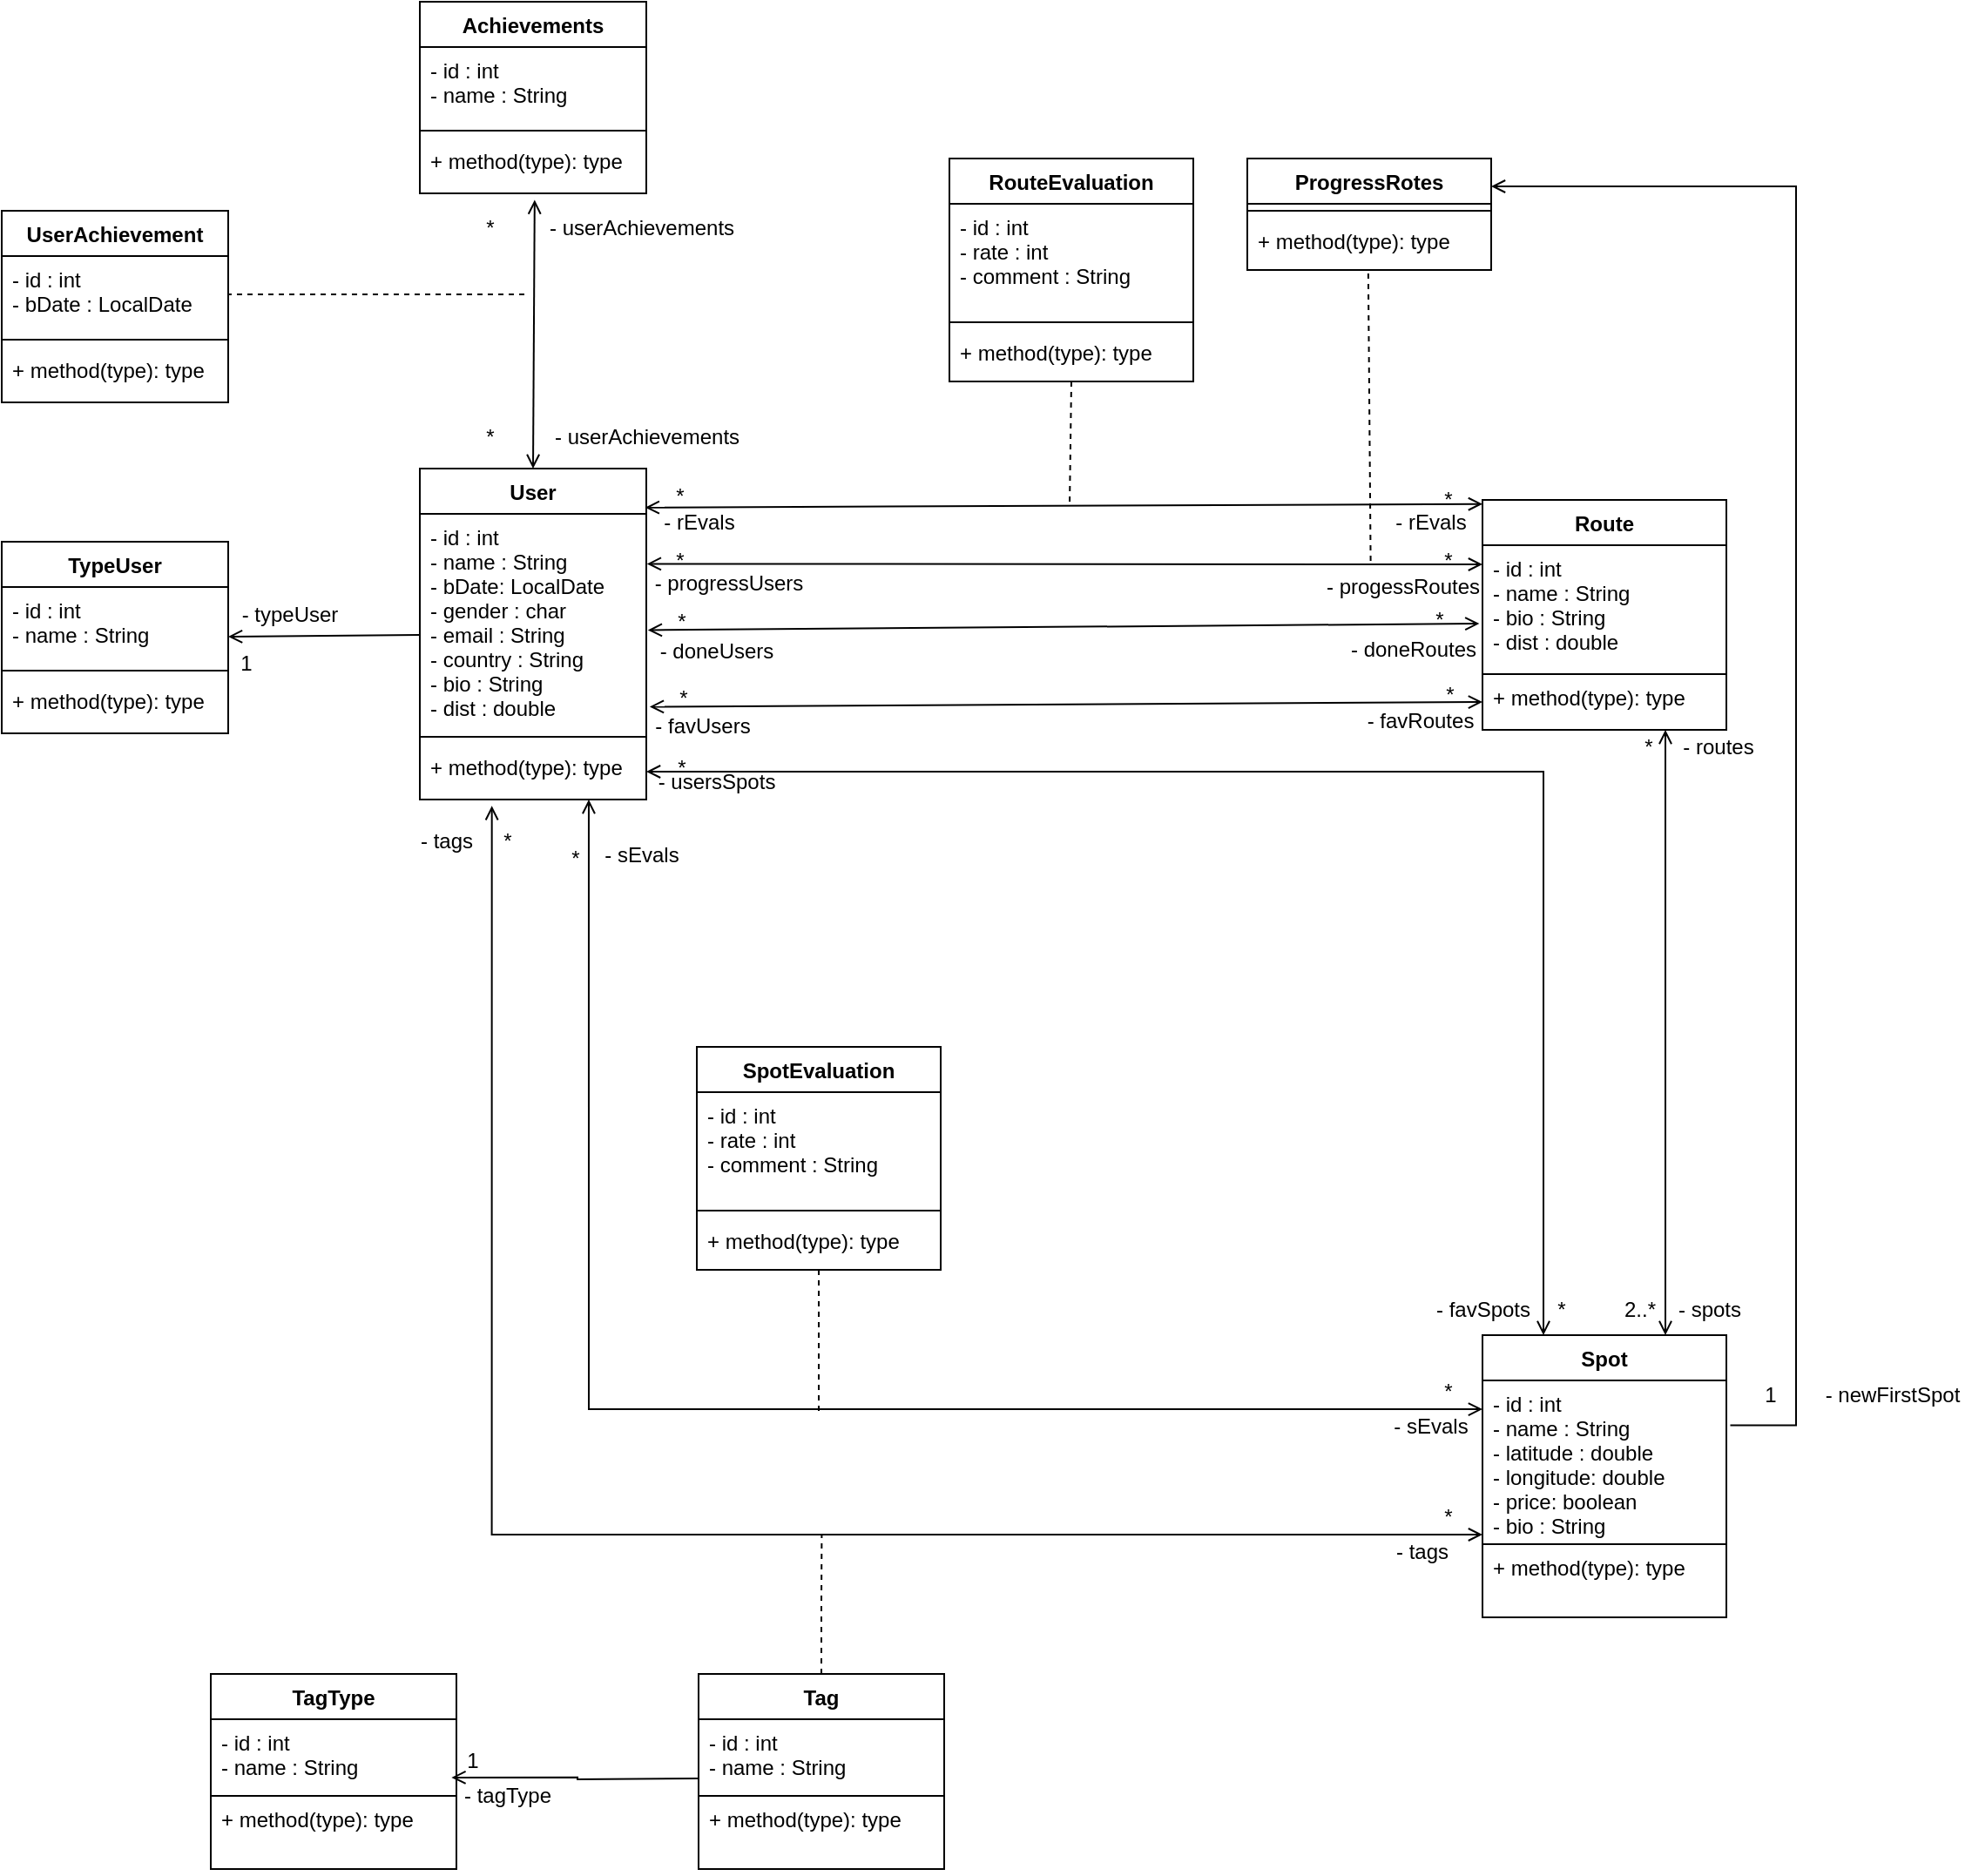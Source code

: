 <mxfile version="15.7.3" type="device"><diagram id="4LfoHfthOw83zDzlb0RJ" name="Page-1"><mxGraphModel dx="654" dy="363" grid="1" gridSize="10" guides="1" tooltips="1" connect="1" arrows="1" fold="1" page="1" pageScale="1" pageWidth="827" pageHeight="1169" math="0" shadow="0"><root><mxCell id="0"/><mxCell id="1" parent="0"/><mxCell id="M1K_T3TXjdLh4-hG4DzM-1" style="edgeStyle=orthogonalEdgeStyle;rounded=0;orthogonalLoop=1;jettySize=auto;html=1;startArrow=open;startFill=0;endArrow=open;endFill=0;strokeColor=default;labelBackgroundColor=default;fontColor=default;exitX=0.746;exitY=1;exitDx=0;exitDy=0;exitPerimeter=0;entryX=0;entryY=0.176;entryDx=0;entryDy=0;entryPerimeter=0;" edge="1" parent="1" source="M1K_T3TXjdLh4-hG4DzM-6" target="M1K_T3TXjdLh4-hG4DzM-20"><mxGeometry relative="1" as="geometry"><Array as="points"><mxPoint x="347" y="808"/></Array><mxPoint x="503" y="550" as="sourcePoint"/><mxPoint x="710" y="808" as="targetPoint"/></mxGeometry></mxCell><mxCell id="M1K_T3TXjdLh4-hG4DzM-2" value="" style="rounded=0;orthogonalLoop=1;jettySize=auto;html=1;startArrow=none;startFill=0;endArrow=open;endFill=0;" edge="1" parent="1" source="M1K_T3TXjdLh4-hG4DzM-3" target="M1K_T3TXjdLh4-hG4DzM-62"><mxGeometry relative="1" as="geometry"/></mxCell><mxCell id="M1K_T3TXjdLh4-hG4DzM-3" value="User" style="swimlane;fontStyle=1;align=center;verticalAlign=top;childLayout=stackLayout;horizontal=1;startSize=26;horizontalStack=0;resizeParent=1;resizeParentMax=0;resizeLast=0;collapsible=1;marginBottom=0;fillColor=default;strokeColor=default;fontColor=default;" vertex="1" parent="1"><mxGeometry x="250" y="268" width="130" height="190" as="geometry"/></mxCell><mxCell id="M1K_T3TXjdLh4-hG4DzM-4" value="- id : int&#10;- name : String&#10;- bDate: LocalDate&#10;- gender : char&#10;- email : String&#10;- country : String&#10;- bio : String&#10;- dist : double" style="text;strokeColor=none;fillColor=none;align=left;verticalAlign=top;spacingLeft=4;spacingRight=4;overflow=hidden;rotatable=0;points=[[0,0.5],[1,0.5]];portConstraint=eastwest;" vertex="1" parent="M1K_T3TXjdLh4-hG4DzM-3"><mxGeometry y="26" width="130" height="124" as="geometry"/></mxCell><mxCell id="M1K_T3TXjdLh4-hG4DzM-5" value="" style="line;strokeWidth=1;fillColor=none;align=left;verticalAlign=middle;spacingTop=-1;spacingLeft=3;spacingRight=3;rotatable=0;labelPosition=right;points=[];portConstraint=eastwest;" vertex="1" parent="M1K_T3TXjdLh4-hG4DzM-3"><mxGeometry y="150" width="130" height="8" as="geometry"/></mxCell><mxCell id="M1K_T3TXjdLh4-hG4DzM-6" value="+ method(type): type" style="text;strokeColor=none;fillColor=none;align=left;verticalAlign=top;spacingLeft=4;spacingRight=4;overflow=hidden;rotatable=0;points=[[0,0.5],[1,0.5]];portConstraint=eastwest;fontColor=default;" vertex="1" parent="M1K_T3TXjdLh4-hG4DzM-3"><mxGeometry y="158" width="130" height="32" as="geometry"/></mxCell><mxCell id="M1K_T3TXjdLh4-hG4DzM-7" value="TagType" style="swimlane;fontStyle=1;align=center;verticalAlign=top;childLayout=stackLayout;horizontal=1;startSize=26;horizontalStack=0;resizeParent=1;resizeParentMax=0;resizeLast=0;collapsible=1;marginBottom=0;fillColor=default;strokeColor=default;fontColor=default;" vertex="1" parent="1"><mxGeometry x="130" y="960" width="141" height="112" as="geometry"/></mxCell><mxCell id="M1K_T3TXjdLh4-hG4DzM-8" value="- id : int&#10;- name : String" style="text;strokeColor=default;fillColor=default;align=left;verticalAlign=top;spacingLeft=4;spacingRight=4;overflow=hidden;rotatable=0;points=[[0,0.5],[1,0.5]];portConstraint=eastwest;fontColor=default;" vertex="1" parent="M1K_T3TXjdLh4-hG4DzM-7"><mxGeometry y="26" width="141" height="44" as="geometry"/></mxCell><mxCell id="M1K_T3TXjdLh4-hG4DzM-9" value="+ method(type): type" style="text;strokeColor=default;fillColor=default;align=left;verticalAlign=top;spacingLeft=4;spacingRight=4;overflow=hidden;rotatable=0;points=[[0,0.5],[1,0.5]];portConstraint=eastwest;fontColor=default;" vertex="1" parent="M1K_T3TXjdLh4-hG4DzM-7"><mxGeometry y="70" width="141" height="42" as="geometry"/></mxCell><mxCell id="M1K_T3TXjdLh4-hG4DzM-10" style="edgeStyle=orthogonalEdgeStyle;rounded=0;orthogonalLoop=1;jettySize=auto;html=1;exitX=0.5;exitY=0;exitDx=0;exitDy=0;startArrow=none;startFill=0;endArrow=none;endFill=0;dashed=1;" edge="1" parent="1" source="M1K_T3TXjdLh4-hG4DzM-11"><mxGeometry relative="1" as="geometry"><mxPoint x="480.706" y="880" as="targetPoint"/></mxGeometry></mxCell><mxCell id="M1K_T3TXjdLh4-hG4DzM-11" value="Tag" style="swimlane;fontStyle=1;align=center;verticalAlign=top;childLayout=stackLayout;horizontal=1;startSize=26;horizontalStack=0;resizeParent=1;resizeParentMax=0;resizeLast=0;collapsible=1;marginBottom=0;fillColor=default;strokeColor=default;fontColor=default;" vertex="1" parent="1"><mxGeometry x="410" y="960" width="141" height="112" as="geometry"/></mxCell><mxCell id="M1K_T3TXjdLh4-hG4DzM-12" value="- id : int&#10;- name : String" style="text;strokeColor=default;fillColor=default;align=left;verticalAlign=top;spacingLeft=4;spacingRight=4;overflow=hidden;rotatable=0;points=[[0,0.5],[1,0.5]];portConstraint=eastwest;fontColor=default;" vertex="1" parent="M1K_T3TXjdLh4-hG4DzM-11"><mxGeometry y="26" width="141" height="44" as="geometry"/></mxCell><mxCell id="M1K_T3TXjdLh4-hG4DzM-13" value="+ method(type): type" style="text;strokeColor=default;fillColor=default;align=left;verticalAlign=top;spacingLeft=4;spacingRight=4;overflow=hidden;rotatable=0;points=[[0,0.5],[1,0.5]];portConstraint=eastwest;fontColor=default;" vertex="1" parent="M1K_T3TXjdLh4-hG4DzM-11"><mxGeometry y="70" width="141" height="42" as="geometry"/></mxCell><mxCell id="M1K_T3TXjdLh4-hG4DzM-14" style="edgeStyle=orthogonalEdgeStyle;rounded=0;orthogonalLoop=1;jettySize=auto;html=1;endArrow=none;endFill=0;startArrow=open;startFill=0;exitX=0.98;exitY=0.76;exitDx=0;exitDy=0;fillColor=default;strokeColor=default;fontColor=default;exitPerimeter=0;" edge="1" parent="1" source="M1K_T3TXjdLh4-hG4DzM-8"><mxGeometry relative="1" as="geometry"><mxPoint x="431" y="1140" as="sourcePoint"/><mxPoint x="410" y="1020" as="targetPoint"/><Array as="points"/></mxGeometry></mxCell><mxCell id="M1K_T3TXjdLh4-hG4DzM-15" value="1" style="text;html=1;align=center;verticalAlign=middle;resizable=0;points=[];autosize=1;strokeColor=none;fillColor=none;fontColor=default;" vertex="1" parent="1"><mxGeometry x="270" y="1000" width="20" height="20" as="geometry"/></mxCell><mxCell id="M1K_T3TXjdLh4-hG4DzM-16" value="- tagType" style="text;html=1;align=center;verticalAlign=middle;resizable=0;points=[];autosize=1;strokeColor=none;fillColor=none;fontColor=default;" vertex="1" parent="1"><mxGeometry x="265" y="1020" width="70" height="20" as="geometry"/></mxCell><mxCell id="M1K_T3TXjdLh4-hG4DzM-17" value="" style="edgeStyle=orthogonalEdgeStyle;rounded=0;orthogonalLoop=1;jettySize=auto;html=1;startArrow=open;startFill=0;endArrow=open;endFill=0;strokeColor=default;labelBackgroundColor=default;fontColor=default;exitX=0.75;exitY=0;exitDx=0;exitDy=0;entryX=0.75;entryY=1;entryDx=0;entryDy=0;" edge="1" parent="1" source="M1K_T3TXjdLh4-hG4DzM-19" target="M1K_T3TXjdLh4-hG4DzM-25"><mxGeometry relative="1" as="geometry"><mxPoint x="990" y="690" as="sourcePoint"/><mxPoint x="970" y="450" as="targetPoint"/><Array as="points"/></mxGeometry></mxCell><mxCell id="M1K_T3TXjdLh4-hG4DzM-18" style="edgeStyle=orthogonalEdgeStyle;rounded=0;orthogonalLoop=1;jettySize=auto;html=1;entryX=0.318;entryY=1.114;entryDx=0;entryDy=0;entryPerimeter=0;endArrow=open;endFill=0;startArrow=open;startFill=0;" edge="1" parent="1" target="M1K_T3TXjdLh4-hG4DzM-6"><mxGeometry relative="1" as="geometry"><mxPoint x="290" y="500" as="targetPoint"/><mxPoint x="860" y="880" as="sourcePoint"/><Array as="points"><mxPoint x="740" y="880"/><mxPoint x="291" y="880"/></Array></mxGeometry></mxCell><mxCell id="M1K_T3TXjdLh4-hG4DzM-19" value="Spot" style="swimlane;fontStyle=1;align=center;verticalAlign=top;childLayout=stackLayout;horizontal=1;startSize=26;horizontalStack=0;resizeParent=1;resizeParentMax=0;resizeLast=0;collapsible=1;marginBottom=0;fillColor=default;strokeColor=default;fontColor=default;" vertex="1" parent="1"><mxGeometry x="860" y="765.5" width="140" height="162" as="geometry"/></mxCell><mxCell id="M1K_T3TXjdLh4-hG4DzM-20" value="- id : int&#10;- name : String&#10;- latitude : double&#10;- longitude: double&#10;- price: boolean&#10;- bio : String" style="text;strokeColor=default;fillColor=default;align=left;verticalAlign=top;spacingLeft=4;spacingRight=4;overflow=hidden;rotatable=0;points=[[0,0.5],[1,0.5]];portConstraint=eastwest;fontColor=default;" vertex="1" parent="M1K_T3TXjdLh4-hG4DzM-19"><mxGeometry y="26" width="140" height="94" as="geometry"/></mxCell><mxCell id="M1K_T3TXjdLh4-hG4DzM-21" value="+ method(type): type" style="text;strokeColor=default;fillColor=default;align=left;verticalAlign=top;spacingLeft=4;spacingRight=4;overflow=hidden;rotatable=0;points=[[0,0.5],[1,0.5]];portConstraint=eastwest;fontColor=default;" vertex="1" parent="M1K_T3TXjdLh4-hG4DzM-19"><mxGeometry y="120" width="140" height="42" as="geometry"/></mxCell><mxCell id="M1K_T3TXjdLh4-hG4DzM-22" value="*" style="text;html=1;align=center;verticalAlign=middle;resizable=0;points=[];autosize=1;strokeColor=none;fillColor=none;fontColor=default;" vertex="1" parent="1"><mxGeometry x="830" y="860" width="20" height="20" as="geometry"/></mxCell><mxCell id="M1K_T3TXjdLh4-hG4DzM-23" value="- tags" style="text;html=1;align=center;verticalAlign=middle;resizable=0;points=[];autosize=1;strokeColor=none;fillColor=none;fontColor=default;" vertex="1" parent="1"><mxGeometry x="800" y="880" width="50" height="20" as="geometry"/></mxCell><mxCell id="M1K_T3TXjdLh4-hG4DzM-24" value="" style="rounded=0;orthogonalLoop=1;jettySize=auto;html=1;startArrow=open;startFill=0;endArrow=open;endFill=0;entryX=1.003;entryY=0.425;entryDx=0;entryDy=0;entryPerimeter=0;strokeColor=default;labelBackgroundColor=default;fontColor=default;" edge="1" parent="1"><mxGeometry relative="1" as="geometry"><mxPoint x="380.39" y="322.7" as="targetPoint"/><mxPoint x="860" y="323" as="sourcePoint"/></mxGeometry></mxCell><mxCell id="M1K_T3TXjdLh4-hG4DzM-25" value="Route" style="swimlane;fontStyle=1;align=center;verticalAlign=top;childLayout=stackLayout;horizontal=1;startSize=26;horizontalStack=0;resizeParent=1;resizeParentMax=0;resizeLast=0;collapsible=1;marginBottom=0;fillColor=default;strokeColor=default;fontColor=default;" vertex="1" parent="1"><mxGeometry x="860" y="286" width="140" height="132" as="geometry"/></mxCell><mxCell id="M1K_T3TXjdLh4-hG4DzM-26" value="- id : int&#10;- name : String&#10;- bio : String&#10;- dist : double " style="text;strokeColor=default;fillColor=default;align=left;verticalAlign=top;spacingLeft=4;spacingRight=4;overflow=hidden;rotatable=0;points=[[0,0.5],[1,0.5]];portConstraint=eastwest;fontColor=default;" vertex="1" parent="M1K_T3TXjdLh4-hG4DzM-25"><mxGeometry y="26" width="140" height="74" as="geometry"/></mxCell><mxCell id="M1K_T3TXjdLh4-hG4DzM-27" value="+ method(type): type" style="text;strokeColor=default;fillColor=default;align=left;verticalAlign=top;spacingLeft=4;spacingRight=4;overflow=hidden;rotatable=0;points=[[0,0.5],[1,0.5]];portConstraint=eastwest;fontColor=default;" vertex="1" parent="M1K_T3TXjdLh4-hG4DzM-25"><mxGeometry y="100" width="140" height="32" as="geometry"/></mxCell><mxCell id="M1K_T3TXjdLh4-hG4DzM-28" value="*" style="text;html=1;align=center;verticalAlign=middle;resizable=0;points=[];autosize=1;strokeColor=none;fillColor=none;fontColor=default;" vertex="1" parent="1"><mxGeometry x="945" y="418" width="20" height="20" as="geometry"/></mxCell><mxCell id="M1K_T3TXjdLh4-hG4DzM-29" value="- spots" style="text;html=1;align=center;verticalAlign=middle;resizable=0;points=[];autosize=1;strokeColor=none;fillColor=none;fontColor=default;" vertex="1" parent="1"><mxGeometry x="965" y="740.5" width="50" height="20" as="geometry"/></mxCell><mxCell id="M1K_T3TXjdLh4-hG4DzM-30" value="- routes" style="text;html=1;align=center;verticalAlign=middle;resizable=0;points=[];autosize=1;strokeColor=none;fillColor=none;fontColor=default;" vertex="1" parent="1"><mxGeometry x="965" y="418" width="60" height="20" as="geometry"/></mxCell><mxCell id="M1K_T3TXjdLh4-hG4DzM-31" value="2..*" style="text;html=1;align=center;verticalAlign=middle;resizable=0;points=[];autosize=1;strokeColor=none;fillColor=none;fontColor=default;" vertex="1" parent="1"><mxGeometry x="935" y="740.5" width="30" height="20" as="geometry"/></mxCell><mxCell id="M1K_T3TXjdLh4-hG4DzM-32" value="*" style="text;html=1;align=center;verticalAlign=middle;resizable=0;points=[];autosize=1;strokeColor=none;fillColor=none;fontColor=default;" vertex="1" parent="1"><mxGeometry x="389" y="311" width="20" height="20" as="geometry"/></mxCell><mxCell id="M1K_T3TXjdLh4-hG4DzM-33" value="- favRoutes" style="text;html=1;align=center;verticalAlign=middle;resizable=0;points=[];autosize=1;strokeColor=none;fillColor=none;fontColor=default;" vertex="1" parent="1"><mxGeometry x="784" y="403" width="80" height="20" as="geometry"/></mxCell><mxCell id="M1K_T3TXjdLh4-hG4DzM-34" value="- favUsers" style="text;html=1;align=center;verticalAlign=middle;resizable=0;points=[];autosize=1;strokeColor=none;fillColor=none;fontColor=default;" vertex="1" parent="1"><mxGeometry x="377" y="406" width="70" height="20" as="geometry"/></mxCell><mxCell id="M1K_T3TXjdLh4-hG4DzM-35" value="RouteEvaluation" style="swimlane;fontStyle=1;align=center;verticalAlign=top;childLayout=stackLayout;horizontal=1;startSize=26;horizontalStack=0;resizeParent=1;resizeParentMax=0;resizeLast=0;collapsible=1;marginBottom=0;" vertex="1" parent="1"><mxGeometry x="554" y="90" width="140" height="128" as="geometry"/></mxCell><mxCell id="M1K_T3TXjdLh4-hG4DzM-36" value="- id : int&#10;- rate : int&#10;- comment : String " style="text;strokeColor=none;fillColor=none;align=left;verticalAlign=top;spacingLeft=4;spacingRight=4;overflow=hidden;rotatable=0;points=[[0,0.5],[1,0.5]];portConstraint=eastwest;" vertex="1" parent="M1K_T3TXjdLh4-hG4DzM-35"><mxGeometry y="26" width="140" height="64" as="geometry"/></mxCell><mxCell id="M1K_T3TXjdLh4-hG4DzM-37" value="" style="line;strokeWidth=1;fillColor=none;align=left;verticalAlign=middle;spacingTop=-1;spacingLeft=3;spacingRight=3;rotatable=0;labelPosition=right;points=[];portConstraint=eastwest;" vertex="1" parent="M1K_T3TXjdLh4-hG4DzM-35"><mxGeometry y="90" width="140" height="8" as="geometry"/></mxCell><mxCell id="M1K_T3TXjdLh4-hG4DzM-38" value="+ method(type): type" style="text;strokeColor=none;fillColor=none;align=left;verticalAlign=top;spacingLeft=4;spacingRight=4;overflow=hidden;rotatable=0;points=[[0,0.5],[1,0.5]];portConstraint=eastwest;" vertex="1" parent="M1K_T3TXjdLh4-hG4DzM-35"><mxGeometry y="98" width="140" height="30" as="geometry"/></mxCell><mxCell id="M1K_T3TXjdLh4-hG4DzM-39" value="" style="rounded=0;orthogonalLoop=1;jettySize=auto;html=1;startArrow=open;startFill=0;endArrow=open;endFill=0;entryX=0.995;entryY=0.108;entryDx=0;entryDy=0;entryPerimeter=0;exitX=0;exitY=-0.09;exitDx=0;exitDy=0;exitPerimeter=0;" edge="1" parent="1"><mxGeometry relative="1" as="geometry"><mxPoint x="860" y="288.34" as="sourcePoint"/><mxPoint x="379.35" y="290.392" as="targetPoint"/></mxGeometry></mxCell><mxCell id="M1K_T3TXjdLh4-hG4DzM-40" value="" style="rounded=0;orthogonalLoop=1;jettySize=auto;html=1;startArrow=none;startFill=0;endArrow=none;endFill=0;dashed=1;exitX=0.5;exitY=1;exitDx=0;exitDy=0;strokeColor=default;labelBackgroundColor=default;fontColor=default;" edge="1" parent="1" source="M1K_T3TXjdLh4-hG4DzM-35"><mxGeometry relative="1" as="geometry"><mxPoint x="623" y="290" as="sourcePoint"/><mxPoint x="623" y="290" as="targetPoint"/></mxGeometry></mxCell><mxCell id="M1K_T3TXjdLh4-hG4DzM-41" value="*" style="text;html=1;align=center;verticalAlign=middle;resizable=0;points=[];autosize=1;strokeColor=none;fillColor=none;fontColor=default;" vertex="1" parent="1"><mxGeometry x="389" y="274" width="20" height="20" as="geometry"/></mxCell><mxCell id="M1K_T3TXjdLh4-hG4DzM-42" value="&lt;font style=&quot;font-size: 12px&quot;&gt;- rEvals&lt;/font&gt;" style="text;html=1;align=center;verticalAlign=middle;resizable=0;points=[];autosize=1;strokeColor=none;fillColor=none;fontColor=default;" vertex="1" parent="1"><mxGeometry x="380" y="289" width="60" height="20" as="geometry"/></mxCell><mxCell id="M1K_T3TXjdLh4-hG4DzM-43" value="&lt;font style=&quot;font-size: 12px&quot;&gt;- rEvals&lt;/font&gt;" style="text;html=1;align=center;verticalAlign=middle;resizable=0;points=[];autosize=1;strokeColor=none;fillColor=none;fontColor=default;" vertex="1" parent="1"><mxGeometry x="800" y="289" width="60" height="20" as="geometry"/></mxCell><mxCell id="M1K_T3TXjdLh4-hG4DzM-44" value="" style="rounded=0;orthogonalLoop=1;jettySize=auto;html=1;startArrow=open;startFill=0;endArrow=open;endFill=0;edgeStyle=orthogonalEdgeStyle;strokeColor=default;labelBackgroundColor=default;fontColor=default;exitX=0.25;exitY=0;exitDx=0;exitDy=0;entryX=1;entryY=0.5;entryDx=0;entryDy=0;" edge="1" parent="1" source="M1K_T3TXjdLh4-hG4DzM-19" target="M1K_T3TXjdLh4-hG4DzM-6"><mxGeometry relative="1" as="geometry"><mxPoint x="879" y="690" as="sourcePoint"/><mxPoint x="665" y="489" as="targetPoint"/><Array as="points"><mxPoint x="895" y="442"/></Array></mxGeometry></mxCell><mxCell id="M1K_T3TXjdLh4-hG4DzM-45" value="*" style="text;html=1;align=center;verticalAlign=middle;resizable=0;points=[];autosize=1;strokeColor=none;fillColor=none;fontColor=default;" vertex="1" parent="1"><mxGeometry x="390" y="430" width="20" height="20" as="geometry"/></mxCell><mxCell id="M1K_T3TXjdLh4-hG4DzM-46" value="- usersSpots" style="text;html=1;align=center;verticalAlign=middle;resizable=0;points=[];autosize=1;strokeColor=none;fillColor=none;fontColor=default;" vertex="1" parent="1"><mxGeometry x="380" y="438" width="80" height="20" as="geometry"/></mxCell><mxCell id="M1K_T3TXjdLh4-hG4DzM-47" value="- favSpots" style="text;html=1;align=center;verticalAlign=middle;resizable=0;points=[];autosize=1;strokeColor=none;fillColor=none;fontSize=12;fontColor=default;" vertex="1" parent="1"><mxGeometry x="825" y="740.5" width="70" height="20" as="geometry"/></mxCell><mxCell id="M1K_T3TXjdLh4-hG4DzM-48" value="*" style="text;html=1;align=center;verticalAlign=middle;resizable=0;points=[];autosize=1;strokeColor=none;fillColor=none;fontColor=default;" vertex="1" parent="1"><mxGeometry x="895" y="740.5" width="20" height="20" as="geometry"/></mxCell><mxCell id="M1K_T3TXjdLh4-hG4DzM-49" value="SpotEvaluation" style="swimlane;fontStyle=1;align=center;verticalAlign=top;childLayout=stackLayout;horizontal=1;startSize=26;horizontalStack=0;resizeParent=1;resizeParentMax=0;resizeLast=0;collapsible=1;marginBottom=0;fillColor=default;strokeColor=default;fontColor=default;" vertex="1" parent="1"><mxGeometry x="409" y="600" width="140" height="128" as="geometry"/></mxCell><mxCell id="M1K_T3TXjdLh4-hG4DzM-50" value="- id : int&#10;- rate : int&#10;- comment : String " style="text;strokeColor=none;fillColor=none;align=left;verticalAlign=top;spacingLeft=4;spacingRight=4;overflow=hidden;rotatable=0;points=[[0,0.5],[1,0.5]];portConstraint=eastwest;" vertex="1" parent="M1K_T3TXjdLh4-hG4DzM-49"><mxGeometry y="26" width="140" height="64" as="geometry"/></mxCell><mxCell id="M1K_T3TXjdLh4-hG4DzM-51" value="" style="line;strokeWidth=1;fillColor=none;align=left;verticalAlign=middle;spacingTop=-1;spacingLeft=3;spacingRight=3;rotatable=0;labelPosition=right;points=[];portConstraint=eastwest;" vertex="1" parent="M1K_T3TXjdLh4-hG4DzM-49"><mxGeometry y="90" width="140" height="8" as="geometry"/></mxCell><mxCell id="M1K_T3TXjdLh4-hG4DzM-52" value="+ method(type): type" style="text;strokeColor=none;fillColor=none;align=left;verticalAlign=top;spacingLeft=4;spacingRight=4;overflow=hidden;rotatable=0;points=[[0,0.5],[1,0.5]];portConstraint=eastwest;" vertex="1" parent="M1K_T3TXjdLh4-hG4DzM-49"><mxGeometry y="98" width="140" height="30" as="geometry"/></mxCell><mxCell id="M1K_T3TXjdLh4-hG4DzM-53" value="" style="rounded=0;orthogonalLoop=1;jettySize=auto;html=1;startArrow=none;startFill=0;endArrow=none;endFill=0;exitX=0.5;exitY=1;exitDx=0;exitDy=0;dashed=1;strokeColor=default;labelBackgroundColor=default;fontColor=default;" edge="1" parent="1" source="M1K_T3TXjdLh4-hG4DzM-49"><mxGeometry relative="1" as="geometry"><mxPoint x="613.71" y="779" as="sourcePoint"/><mxPoint x="479" y="810" as="targetPoint"/></mxGeometry></mxCell><mxCell id="M1K_T3TXjdLh4-hG4DzM-54" value="&lt;font style=&quot;font-size: 12px&quot;&gt;- sEvals&lt;/font&gt;" style="text;html=1;align=center;verticalAlign=middle;resizable=0;points=[];autosize=1;strokeColor=none;fillColor=none;fontColor=default;" vertex="1" parent="1"><mxGeometry x="347" y="480" width="60" height="20" as="geometry"/></mxCell><mxCell id="M1K_T3TXjdLh4-hG4DzM-55" value="&lt;font style=&quot;font-size: 12px&quot;&gt;- sEvals&lt;/font&gt;" style="text;html=1;align=center;verticalAlign=middle;resizable=0;points=[];autosize=1;strokeColor=none;fillColor=none;fontColor=default;" vertex="1" parent="1"><mxGeometry x="800" y="808" width="60" height="20" as="geometry"/></mxCell><mxCell id="M1K_T3TXjdLh4-hG4DzM-56" value="*" style="text;html=1;align=center;verticalAlign=middle;resizable=0;points=[];autosize=1;strokeColor=none;fillColor=none;fontColor=default;" vertex="1" parent="1"><mxGeometry x="830" y="788" width="20" height="20" as="geometry"/></mxCell><mxCell id="M1K_T3TXjdLh4-hG4DzM-57" value="*" style="text;html=1;align=center;verticalAlign=middle;resizable=0;points=[];autosize=1;strokeColor=none;fillColor=none;fontColor=default;" vertex="1" parent="1"><mxGeometry x="329" y="482" width="20" height="20" as="geometry"/></mxCell><mxCell id="M1K_T3TXjdLh4-hG4DzM-58" value="*" style="text;html=1;align=center;verticalAlign=middle;resizable=0;points=[];autosize=1;strokeColor=none;fillColor=none;fontColor=default;" vertex="1" parent="1"><mxGeometry x="830" y="311" width="20" height="20" as="geometry"/></mxCell><mxCell id="M1K_T3TXjdLh4-hG4DzM-59" value="*" style="text;html=1;align=center;verticalAlign=middle;resizable=0;points=[];autosize=1;strokeColor=none;fillColor=none;fontColor=default;" vertex="1" parent="1"><mxGeometry x="830" y="276" width="20" height="20" as="geometry"/></mxCell><mxCell id="M1K_T3TXjdLh4-hG4DzM-60" value="*" style="text;html=1;align=center;verticalAlign=middle;resizable=0;points=[];autosize=1;strokeColor=none;fillColor=none;fontColor=default;" vertex="1" parent="1"><mxGeometry x="290" y="472" width="20" height="20" as="geometry"/></mxCell><mxCell id="M1K_T3TXjdLh4-hG4DzM-61" value="- tags" style="text;html=1;align=center;verticalAlign=middle;resizable=0;points=[];autosize=1;strokeColor=none;fillColor=none;fontColor=default;" vertex="1" parent="1"><mxGeometry x="240" y="472" width="50" height="20" as="geometry"/></mxCell><mxCell id="M1K_T3TXjdLh4-hG4DzM-62" value="TypeUser" style="swimlane;fontStyle=1;align=center;verticalAlign=top;childLayout=stackLayout;horizontal=1;startSize=26;horizontalStack=0;resizeParent=1;resizeParentMax=0;resizeLast=0;collapsible=1;marginBottom=0;fillColor=default;strokeColor=default;fontColor=default;" vertex="1" parent="1"><mxGeometry x="10" y="310" width="130" height="110" as="geometry"/></mxCell><mxCell id="M1K_T3TXjdLh4-hG4DzM-63" value="- id : int&#10;- name : String" style="text;strokeColor=none;fillColor=none;align=left;verticalAlign=top;spacingLeft=4;spacingRight=4;overflow=hidden;rotatable=0;points=[[0,0.5],[1,0.5]];portConstraint=eastwest;" vertex="1" parent="M1K_T3TXjdLh4-hG4DzM-62"><mxGeometry y="26" width="130" height="44" as="geometry"/></mxCell><mxCell id="M1K_T3TXjdLh4-hG4DzM-64" value="" style="line;strokeWidth=1;fillColor=none;align=left;verticalAlign=middle;spacingTop=-1;spacingLeft=3;spacingRight=3;rotatable=0;labelPosition=right;points=[];portConstraint=eastwest;" vertex="1" parent="M1K_T3TXjdLh4-hG4DzM-62"><mxGeometry y="70" width="130" height="8" as="geometry"/></mxCell><mxCell id="M1K_T3TXjdLh4-hG4DzM-65" value="+ method(type): type" style="text;strokeColor=none;fillColor=none;align=left;verticalAlign=top;spacingLeft=4;spacingRight=4;overflow=hidden;rotatable=0;points=[[0,0.5],[1,0.5]];portConstraint=eastwest;fontColor=default;" vertex="1" parent="M1K_T3TXjdLh4-hG4DzM-62"><mxGeometry y="78" width="130" height="32" as="geometry"/></mxCell><mxCell id="M1K_T3TXjdLh4-hG4DzM-66" value="- typeUser" style="text;html=1;align=center;verticalAlign=middle;resizable=0;points=[];autosize=1;strokeColor=none;fillColor=none;" vertex="1" parent="1"><mxGeometry x="140" y="342" width="70" height="20" as="geometry"/></mxCell><mxCell id="M1K_T3TXjdLh4-hG4DzM-67" value="1" style="text;html=1;align=center;verticalAlign=middle;resizable=0;points=[];autosize=1;strokeColor=none;fillColor=none;" vertex="1" parent="1"><mxGeometry x="140" y="370" width="20" height="20" as="geometry"/></mxCell><mxCell id="M1K_T3TXjdLh4-hG4DzM-68" value="" style="rounded=0;orthogonalLoop=1;jettySize=auto;html=1;startArrow=open;startFill=0;endArrow=open;endFill=0;exitX=0.5;exitY=0;exitDx=0;exitDy=0;entryX=0.507;entryY=1.117;entryDx=0;entryDy=0;entryPerimeter=0;" edge="1" parent="1" source="M1K_T3TXjdLh4-hG4DzM-3" target="M1K_T3TXjdLh4-hG4DzM-76"><mxGeometry relative="1" as="geometry"><mxPoint x="310" y="5" as="sourcePoint"/></mxGeometry></mxCell><mxCell id="M1K_T3TXjdLh4-hG4DzM-69" value="UserAchievement" style="swimlane;fontStyle=1;align=center;verticalAlign=top;childLayout=stackLayout;horizontal=1;startSize=26;horizontalStack=0;resizeParent=1;resizeParentMax=0;resizeLast=0;collapsible=1;marginBottom=0;fillColor=default;strokeColor=default;fontColor=default;" vertex="1" parent="1"><mxGeometry x="10" y="120" width="130" height="110" as="geometry"/></mxCell><mxCell id="M1K_T3TXjdLh4-hG4DzM-70" value="- id : int&#10;- bDate : LocalDate" style="text;strokeColor=none;fillColor=none;align=left;verticalAlign=top;spacingLeft=4;spacingRight=4;overflow=hidden;rotatable=0;points=[[0,0.5],[1,0.5]];portConstraint=eastwest;" vertex="1" parent="M1K_T3TXjdLh4-hG4DzM-69"><mxGeometry y="26" width="130" height="44" as="geometry"/></mxCell><mxCell id="M1K_T3TXjdLh4-hG4DzM-71" value="" style="line;strokeWidth=1;fillColor=none;align=left;verticalAlign=middle;spacingTop=-1;spacingLeft=3;spacingRight=3;rotatable=0;labelPosition=right;points=[];portConstraint=eastwest;" vertex="1" parent="M1K_T3TXjdLh4-hG4DzM-69"><mxGeometry y="70" width="130" height="8" as="geometry"/></mxCell><mxCell id="M1K_T3TXjdLh4-hG4DzM-72" value="+ method(type): type" style="text;strokeColor=none;fillColor=none;align=left;verticalAlign=top;spacingLeft=4;spacingRight=4;overflow=hidden;rotatable=0;points=[[0,0.5],[1,0.5]];portConstraint=eastwest;fontColor=default;" vertex="1" parent="M1K_T3TXjdLh4-hG4DzM-69"><mxGeometry y="78" width="130" height="32" as="geometry"/></mxCell><mxCell id="M1K_T3TXjdLh4-hG4DzM-73" value="Achievements" style="swimlane;fontStyle=1;align=center;verticalAlign=top;childLayout=stackLayout;horizontal=1;startSize=26;horizontalStack=0;resizeParent=1;resizeParentMax=0;resizeLast=0;collapsible=1;marginBottom=0;fillColor=default;strokeColor=default;fontColor=default;" vertex="1" parent="1"><mxGeometry x="250" width="130" height="110" as="geometry"/></mxCell><mxCell id="M1K_T3TXjdLh4-hG4DzM-74" value="- id : int&#10;- name : String" style="text;strokeColor=none;fillColor=none;align=left;verticalAlign=top;spacingLeft=4;spacingRight=4;overflow=hidden;rotatable=0;points=[[0,0.5],[1,0.5]];portConstraint=eastwest;" vertex="1" parent="M1K_T3TXjdLh4-hG4DzM-73"><mxGeometry y="26" width="130" height="44" as="geometry"/></mxCell><mxCell id="M1K_T3TXjdLh4-hG4DzM-75" value="" style="line;strokeWidth=1;fillColor=none;align=left;verticalAlign=middle;spacingTop=-1;spacingLeft=3;spacingRight=3;rotatable=0;labelPosition=right;points=[];portConstraint=eastwest;" vertex="1" parent="M1K_T3TXjdLh4-hG4DzM-73"><mxGeometry y="70" width="130" height="8" as="geometry"/></mxCell><mxCell id="M1K_T3TXjdLh4-hG4DzM-76" value="+ method(type): type" style="text;strokeColor=none;fillColor=none;align=left;verticalAlign=top;spacingLeft=4;spacingRight=4;overflow=hidden;rotatable=0;points=[[0,0.5],[1,0.5]];portConstraint=eastwest;fontColor=default;" vertex="1" parent="M1K_T3TXjdLh4-hG4DzM-73"><mxGeometry y="78" width="130" height="32" as="geometry"/></mxCell><mxCell id="M1K_T3TXjdLh4-hG4DzM-77" value="" style="endArrow=none;dashed=1;html=1;rounded=0;entryX=1;entryY=0.5;entryDx=0;entryDy=0;" edge="1" parent="1" target="M1K_T3TXjdLh4-hG4DzM-70"><mxGeometry width="50" height="50" relative="1" as="geometry"><mxPoint x="310" y="168" as="sourcePoint"/><mxPoint x="310" y="-10" as="targetPoint"/></mxGeometry></mxCell><mxCell id="M1K_T3TXjdLh4-hG4DzM-78" value="- userAchievements" style="text;html=1;align=center;verticalAlign=middle;resizable=0;points=[];autosize=1;strokeColor=none;fillColor=none;" vertex="1" parent="1"><mxGeometry x="317" y="120" width="120" height="20" as="geometry"/></mxCell><mxCell id="M1K_T3TXjdLh4-hG4DzM-79" value="*" style="text;html=1;align=center;verticalAlign=middle;resizable=0;points=[];autosize=1;strokeColor=none;fillColor=none;" vertex="1" parent="1"><mxGeometry x="280" y="120" width="20" height="20" as="geometry"/></mxCell><mxCell id="M1K_T3TXjdLh4-hG4DzM-80" value="*" style="text;html=1;align=center;verticalAlign=middle;resizable=0;points=[];autosize=1;strokeColor=none;fillColor=none;" vertex="1" parent="1"><mxGeometry x="280" y="240" width="20" height="20" as="geometry"/></mxCell><mxCell id="M1K_T3TXjdLh4-hG4DzM-81" value="- userAchievements" style="text;html=1;align=center;verticalAlign=middle;resizable=0;points=[];autosize=1;strokeColor=none;fillColor=none;" vertex="1" parent="1"><mxGeometry x="320" y="240" width="120" height="20" as="geometry"/></mxCell><mxCell id="M1K_T3TXjdLh4-hG4DzM-82" value="" style="rounded=0;orthogonalLoop=1;jettySize=auto;html=1;startArrow=open;startFill=0;endArrow=open;endFill=0;strokeColor=default;labelBackgroundColor=default;fontColor=default;entryX=1.007;entryY=0.869;entryDx=0;entryDy=0;entryPerimeter=0;exitX=-0.013;exitY=0.375;exitDx=0;exitDy=0;exitPerimeter=0;" edge="1" parent="1"><mxGeometry relative="1" as="geometry"><mxPoint x="380.91" y="360.756" as="targetPoint"/><mxPoint x="858.18" y="357" as="sourcePoint"/></mxGeometry></mxCell><mxCell id="M1K_T3TXjdLh4-hG4DzM-83" value="- doneRoutes" style="text;html=1;align=center;verticalAlign=middle;resizable=0;points=[];autosize=1;strokeColor=none;fillColor=none;fontColor=default;" vertex="1" parent="1"><mxGeometry x="775" y="362" width="90" height="20" as="geometry"/></mxCell><mxCell id="M1K_T3TXjdLh4-hG4DzM-84" value="- doneUsers" style="text;html=1;align=center;verticalAlign=middle;resizable=0;points=[];autosize=1;strokeColor=none;fillColor=none;fontColor=default;" vertex="1" parent="1"><mxGeometry x="380" y="363" width="80" height="20" as="geometry"/></mxCell><mxCell id="M1K_T3TXjdLh4-hG4DzM-85" value="*" style="text;html=1;align=center;verticalAlign=middle;resizable=0;points=[];autosize=1;strokeColor=none;fillColor=none;fontColor=default;" vertex="1" parent="1"><mxGeometry x="390" y="346" width="20" height="20" as="geometry"/></mxCell><mxCell id="M1K_T3TXjdLh4-hG4DzM-86" value="*" style="text;html=1;align=center;verticalAlign=middle;resizable=0;points=[];autosize=1;strokeColor=none;fillColor=none;fontColor=default;" vertex="1" parent="1"><mxGeometry x="825" y="345" width="20" height="20" as="geometry"/></mxCell><mxCell id="M1K_T3TXjdLh4-hG4DzM-87" value="" style="rounded=0;orthogonalLoop=1;jettySize=auto;html=1;startArrow=open;startFill=0;endArrow=open;endFill=0;strokeColor=default;labelBackgroundColor=default;fontColor=default;exitX=0;exitY=0.5;exitDx=0;exitDy=0;entryX=1.015;entryY=0.877;entryDx=0;entryDy=0;entryPerimeter=0;" edge="1" parent="1" source="M1K_T3TXjdLh4-hG4DzM-27"><mxGeometry relative="1" as="geometry"><mxPoint x="381.95" y="404.748" as="targetPoint"/><mxPoint x="854.96" y="401.056" as="sourcePoint"/></mxGeometry></mxCell><mxCell id="M1K_T3TXjdLh4-hG4DzM-88" value="*" style="text;html=1;align=center;verticalAlign=middle;resizable=0;points=[];autosize=1;strokeColor=none;fillColor=none;fontColor=default;" vertex="1" parent="1"><mxGeometry x="831" y="388" width="20" height="20" as="geometry"/></mxCell><mxCell id="M1K_T3TXjdLh4-hG4DzM-89" value="- progessRoutes" style="text;html=1;align=center;verticalAlign=middle;resizable=0;points=[];autosize=1;strokeColor=none;fillColor=none;fontColor=default;" vertex="1" parent="1"><mxGeometry x="764" y="326" width="100" height="20" as="geometry"/></mxCell><mxCell id="M1K_T3TXjdLh4-hG4DzM-90" value="- progressUsers" style="text;html=1;align=center;verticalAlign=middle;resizable=0;points=[];autosize=1;strokeColor=none;fillColor=none;fontColor=default;" vertex="1" parent="1"><mxGeometry x="377" y="324" width="100" height="20" as="geometry"/></mxCell><mxCell id="M1K_T3TXjdLh4-hG4DzM-91" value="*" style="text;html=1;align=center;verticalAlign=middle;resizable=0;points=[];autosize=1;strokeColor=none;fillColor=none;fontColor=default;" vertex="1" parent="1"><mxGeometry x="391" y="390" width="20" height="20" as="geometry"/></mxCell><mxCell id="M1K_T3TXjdLh4-hG4DzM-92" value="ProgressRotes" style="swimlane;fontStyle=1;align=center;verticalAlign=top;childLayout=stackLayout;horizontal=1;startSize=26;horizontalStack=0;resizeParent=1;resizeParentMax=0;resizeLast=0;collapsible=1;marginBottom=0;" vertex="1" parent="1"><mxGeometry x="725" y="90" width="140" height="64" as="geometry"/></mxCell><mxCell id="M1K_T3TXjdLh4-hG4DzM-94" value="" style="line;strokeWidth=1;fillColor=none;align=left;verticalAlign=middle;spacingTop=-1;spacingLeft=3;spacingRight=3;rotatable=0;labelPosition=right;points=[];portConstraint=eastwest;" vertex="1" parent="M1K_T3TXjdLh4-hG4DzM-92"><mxGeometry y="26" width="140" height="8" as="geometry"/></mxCell><mxCell id="M1K_T3TXjdLh4-hG4DzM-95" value="+ method(type): type" style="text;strokeColor=none;fillColor=none;align=left;verticalAlign=top;spacingLeft=4;spacingRight=4;overflow=hidden;rotatable=0;points=[[0,0.5],[1,0.5]];portConstraint=eastwest;" vertex="1" parent="M1K_T3TXjdLh4-hG4DzM-92"><mxGeometry y="34" width="140" height="30" as="geometry"/></mxCell><mxCell id="M1K_T3TXjdLh4-hG4DzM-98" value="" style="rounded=0;orthogonalLoop=1;jettySize=auto;html=1;startArrow=none;startFill=0;endArrow=none;endFill=0;dashed=1;exitX=0.496;exitY=1.067;exitDx=0;exitDy=0;strokeColor=default;labelBackgroundColor=default;fontColor=default;exitPerimeter=0;entryX=0.318;entryY=-0.243;entryDx=0;entryDy=0;entryPerimeter=0;" edge="1" parent="1" source="M1K_T3TXjdLh4-hG4DzM-95" target="M1K_T3TXjdLh4-hG4DzM-89"><mxGeometry relative="1" as="geometry"><mxPoint x="795.5" y="224" as="sourcePoint"/><mxPoint x="794.5" y="296" as="targetPoint"/></mxGeometry></mxCell><mxCell id="M1K_T3TXjdLh4-hG4DzM-99" value="" style="endArrow=open;html=1;rounded=0;entryX=1;entryY=0.25;entryDx=0;entryDy=0;edgeStyle=orthogonalEdgeStyle;exitX=1.016;exitY=0.274;exitDx=0;exitDy=0;exitPerimeter=0;endFill=0;" edge="1" parent="1" source="M1K_T3TXjdLh4-hG4DzM-20" target="M1K_T3TXjdLh4-hG4DzM-92"><mxGeometry width="50" height="50" relative="1" as="geometry"><mxPoint x="1020" y="830" as="sourcePoint"/><mxPoint x="1180" y="259" as="targetPoint"/><Array as="points"><mxPoint x="1040" y="817"/><mxPoint x="1040" y="106"/></Array></mxGeometry></mxCell><mxCell id="M1K_T3TXjdLh4-hG4DzM-100" value="1" style="text;html=1;align=center;verticalAlign=middle;resizable=0;points=[];autosize=1;strokeColor=none;fillColor=none;" vertex="1" parent="1"><mxGeometry x="1015" y="790" width="20" height="20" as="geometry"/></mxCell><mxCell id="M1K_T3TXjdLh4-hG4DzM-101" value="- newFirstSpot" style="text;html=1;align=center;verticalAlign=middle;resizable=0;points=[];autosize=1;strokeColor=none;fillColor=none;" vertex="1" parent="1"><mxGeometry x="1050" y="790" width="90" height="20" as="geometry"/></mxCell></root></mxGraphModel></diagram></mxfile>